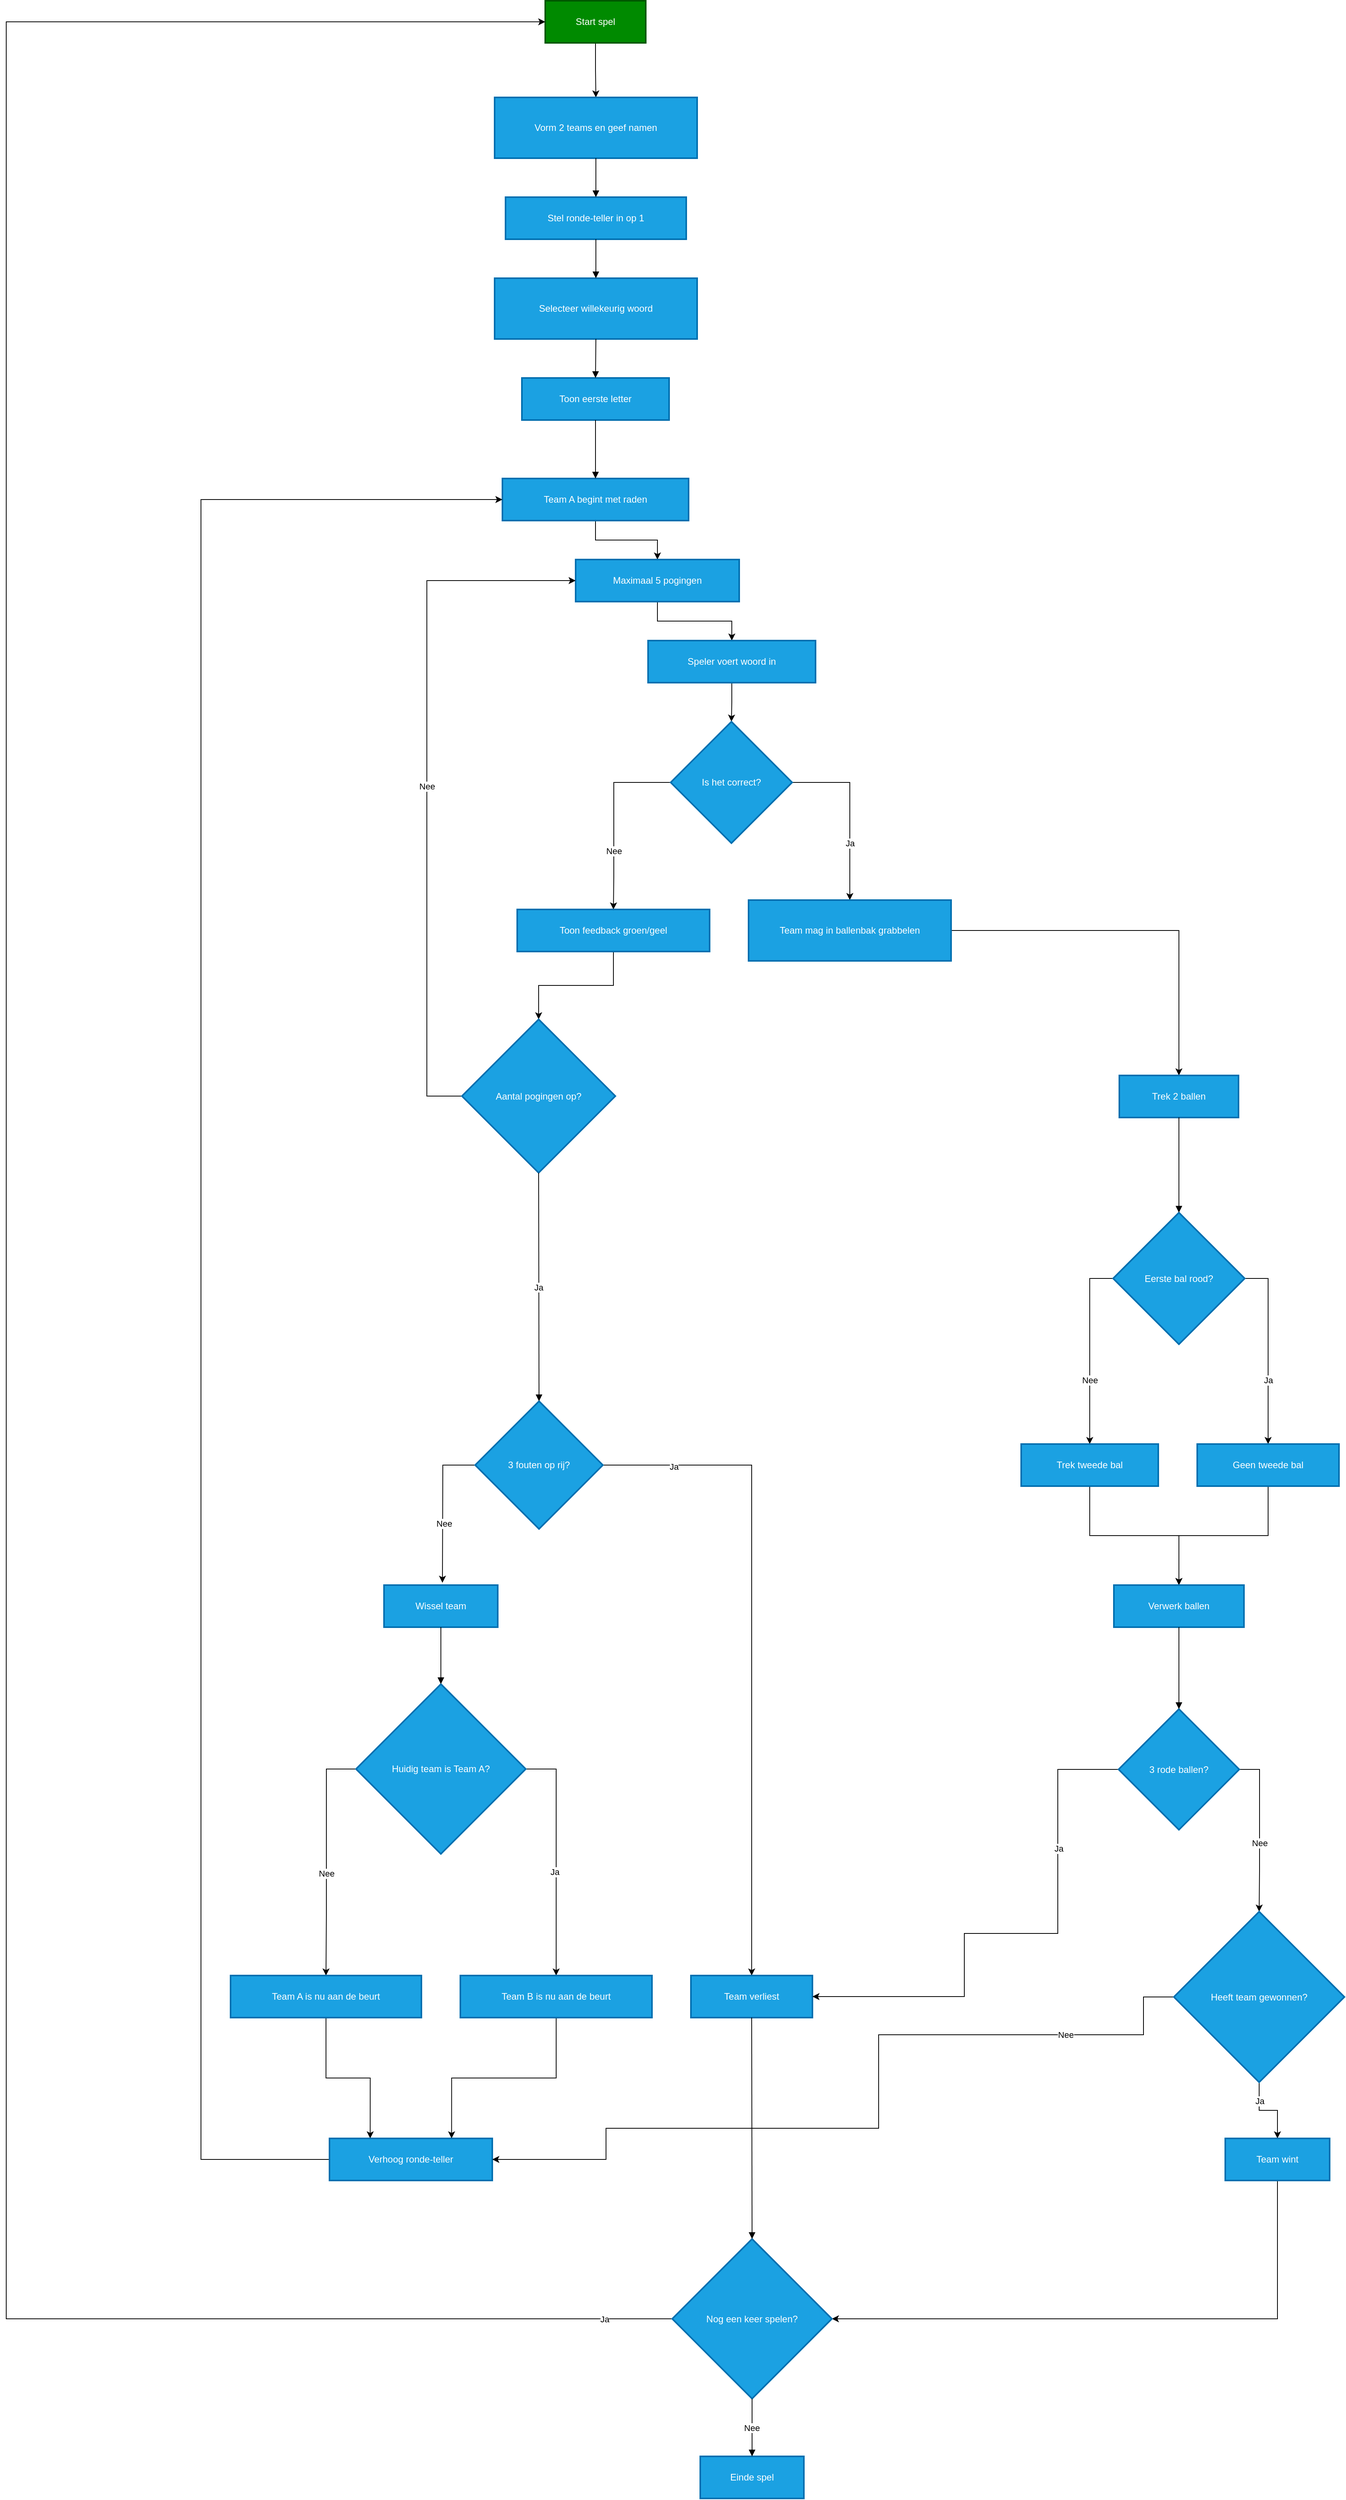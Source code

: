 <mxfile version="27.1.6">
  <diagram name="Pagina-1" id="VRjLG4jQv8QDYH_ADrdx">
    <mxGraphModel dx="5704" dy="4309" grid="1" gridSize="10" guides="1" tooltips="1" connect="1" arrows="1" fold="1" page="1" pageScale="1" pageWidth="827" pageHeight="1169" math="0" shadow="0">
      <root>
        <mxCell id="0" />
        <mxCell id="1" parent="0" />
        <mxCell id="CqXHPoV8kdmbGFH2dtoZ-67" value="Ja" style="curved=1;startArrow=none;endArrow=block;exitX=0;exitY=0.39;entryX=0;entryY=0.72;rounded=0;" edge="1" parent="1">
          <mxGeometry relative="1" as="geometry">
            <Array as="points">
              <mxPoint x="600" y="1839" />
              <mxPoint x="600" y="-461" />
            </Array>
            <mxPoint x="821" y="-501.12" as="targetPoint" />
          </mxGeometry>
        </mxCell>
        <mxCell id="CqXHPoV8kdmbGFH2dtoZ-133" value="" style="edgeStyle=orthogonalEdgeStyle;rounded=0;orthogonalLoop=1;jettySize=auto;html=1;" edge="1" parent="1" source="CqXHPoV8kdmbGFH2dtoZ-68" target="CqXHPoV8kdmbGFH2dtoZ-69">
          <mxGeometry relative="1" as="geometry" />
        </mxCell>
        <mxCell id="CqXHPoV8kdmbGFH2dtoZ-68" value="Start spel" style="whiteSpace=wrap;strokeWidth=2;fillColor=#008a00;fontColor=#ffffff;strokeColor=#005700;" vertex="1" parent="1">
          <mxGeometry x="1042" y="-1020" width="129" height="54" as="geometry" />
        </mxCell>
        <mxCell id="CqXHPoV8kdmbGFH2dtoZ-69" value="Vorm 2 teams en geef namen" style="whiteSpace=wrap;strokeWidth=2;fillColor=light-dark(#1BA1E2,#00B8C4);fontColor=#ffffff;strokeColor=light-dark(#006EAF,#004B52);" vertex="1" parent="1">
          <mxGeometry x="977" y="-896" width="260" height="78" as="geometry" />
        </mxCell>
        <mxCell id="CqXHPoV8kdmbGFH2dtoZ-70" value="Stel ronde-teller in op 1" style="whiteSpace=wrap;strokeWidth=2;fillColor=light-dark(#1BA1E2,#00B8C4);fontColor=#ffffff;strokeColor=light-dark(#006EAF,#004B52);" vertex="1" parent="1">
          <mxGeometry x="991" y="-768" width="232" height="54" as="geometry" />
        </mxCell>
        <mxCell id="CqXHPoV8kdmbGFH2dtoZ-71" value="Selecteer willekeurig woord" style="whiteSpace=wrap;strokeWidth=2;fillColor=light-dark(#1BA1E2,#00B8C4);fontColor=#ffffff;strokeColor=light-dark(#006EAF,#004B52);" vertex="1" parent="1">
          <mxGeometry x="977" y="-664" width="260" height="78" as="geometry" />
        </mxCell>
        <mxCell id="CqXHPoV8kdmbGFH2dtoZ-72" value="Toon eerste letter" style="whiteSpace=wrap;strokeWidth=2;fillColor=light-dark(#1BA1E2,#00B8C4);fontColor=#ffffff;strokeColor=light-dark(#006EAF,#004B52);" vertex="1" parent="1">
          <mxGeometry x="1012" y="-536" width="189" height="54" as="geometry" />
        </mxCell>
        <mxCell id="CqXHPoV8kdmbGFH2dtoZ-134" value="" style="edgeStyle=orthogonalEdgeStyle;rounded=0;orthogonalLoop=1;jettySize=auto;html=1;" edge="1" parent="1" source="CqXHPoV8kdmbGFH2dtoZ-73" target="CqXHPoV8kdmbGFH2dtoZ-74">
          <mxGeometry relative="1" as="geometry" />
        </mxCell>
        <mxCell id="CqXHPoV8kdmbGFH2dtoZ-73" value="Team A begint met raden" style="whiteSpace=wrap;strokeWidth=2;fillColor=light-dark(#1BA1E2,#00B8C4);fontColor=#ffffff;strokeColor=light-dark(#006EAF,#004B52);" vertex="1" parent="1">
          <mxGeometry x="987" y="-407" width="239" height="54" as="geometry" />
        </mxCell>
        <mxCell id="CqXHPoV8kdmbGFH2dtoZ-135" value="" style="edgeStyle=orthogonalEdgeStyle;rounded=0;orthogonalLoop=1;jettySize=auto;html=1;" edge="1" parent="1" source="CqXHPoV8kdmbGFH2dtoZ-74" target="CqXHPoV8kdmbGFH2dtoZ-75">
          <mxGeometry relative="1" as="geometry" />
        </mxCell>
        <mxCell id="CqXHPoV8kdmbGFH2dtoZ-74" value="Maximaal 5 pogingen" style="whiteSpace=wrap;strokeWidth=2;fillColor=light-dark(#1BA1E2,#00B8C4);fontColor=#ffffff;strokeColor=light-dark(#006EAF,#004B52);" vertex="1" parent="1">
          <mxGeometry x="1081" y="-303" width="210" height="54" as="geometry" />
        </mxCell>
        <mxCell id="CqXHPoV8kdmbGFH2dtoZ-136" value="" style="edgeStyle=orthogonalEdgeStyle;rounded=0;orthogonalLoop=1;jettySize=auto;html=1;" edge="1" parent="1" source="CqXHPoV8kdmbGFH2dtoZ-75" target="CqXHPoV8kdmbGFH2dtoZ-76">
          <mxGeometry relative="1" as="geometry" />
        </mxCell>
        <mxCell id="CqXHPoV8kdmbGFH2dtoZ-75" value="Speler voert woord in" style="whiteSpace=wrap;strokeWidth=2;fillColor=light-dark(#1BA1E2,#00B8C4);fontColor=#ffffff;strokeColor=light-dark(#006EAF,#004B52);" vertex="1" parent="1">
          <mxGeometry x="1174" y="-199" width="215" height="54" as="geometry" />
        </mxCell>
        <mxCell id="CqXHPoV8kdmbGFH2dtoZ-137" style="edgeStyle=orthogonalEdgeStyle;rounded=0;orthogonalLoop=1;jettySize=auto;html=1;exitX=1;exitY=1;exitDx=0;exitDy=0;" edge="1" parent="1" source="CqXHPoV8kdmbGFH2dtoZ-76" target="CqXHPoV8kdmbGFH2dtoZ-77">
          <mxGeometry relative="1" as="geometry">
            <Array as="points">
              <mxPoint x="1320" y="-17" />
              <mxPoint x="1433" y="-17" />
            </Array>
          </mxGeometry>
        </mxCell>
        <mxCell id="CqXHPoV8kdmbGFH2dtoZ-138" value="&lt;font style=&quot;vertical-align: inherit;&quot;&gt;&lt;font style=&quot;vertical-align: inherit;&quot;&gt;Ja&lt;/font&gt;&lt;/font&gt;" style="edgeLabel;html=1;align=center;verticalAlign=middle;resizable=0;points=[];" vertex="1" connectable="0" parent="CqXHPoV8kdmbGFH2dtoZ-137">
          <mxGeometry x="0.344" y="-2" relative="1" as="geometry">
            <mxPoint x="2" y="26" as="offset" />
          </mxGeometry>
        </mxCell>
        <mxCell id="CqXHPoV8kdmbGFH2dtoZ-139" style="edgeStyle=orthogonalEdgeStyle;rounded=0;orthogonalLoop=1;jettySize=auto;html=1;entryX=0.5;entryY=0;entryDx=0;entryDy=0;" edge="1" parent="1" source="CqXHPoV8kdmbGFH2dtoZ-76" target="CqXHPoV8kdmbGFH2dtoZ-78">
          <mxGeometry relative="1" as="geometry">
            <Array as="points">
              <mxPoint x="1130" y="-17" />
              <mxPoint x="1130" y="104" />
            </Array>
          </mxGeometry>
        </mxCell>
        <mxCell id="CqXHPoV8kdmbGFH2dtoZ-140" value="&lt;font style=&quot;vertical-align: inherit;&quot;&gt;&lt;font style=&quot;vertical-align: inherit;&quot;&gt;Nee&lt;/font&gt;&lt;/font&gt;" style="edgeLabel;html=1;align=center;verticalAlign=middle;resizable=0;points=[];" vertex="1" connectable="0" parent="CqXHPoV8kdmbGFH2dtoZ-139">
          <mxGeometry x="0.5" y="1" relative="1" as="geometry">
            <mxPoint x="-1" y="-17" as="offset" />
          </mxGeometry>
        </mxCell>
        <mxCell id="CqXHPoV8kdmbGFH2dtoZ-76" value="Is het correct?" style="rhombus;strokeWidth=2;whiteSpace=wrap;fillColor=#1ba1e2;fontColor=#ffffff;strokeColor=#006EAF;" vertex="1" parent="1">
          <mxGeometry x="1203" y="-95" width="156" height="156" as="geometry" />
        </mxCell>
        <mxCell id="CqXHPoV8kdmbGFH2dtoZ-142" style="edgeStyle=orthogonalEdgeStyle;rounded=0;orthogonalLoop=1;jettySize=auto;html=1;" edge="1" parent="1" source="CqXHPoV8kdmbGFH2dtoZ-77" target="CqXHPoV8kdmbGFH2dtoZ-87">
          <mxGeometry relative="1" as="geometry" />
        </mxCell>
        <mxCell id="CqXHPoV8kdmbGFH2dtoZ-77" value="Team mag in ballenbak grabbelen" style="whiteSpace=wrap;strokeWidth=2;fillColor=light-dark(#1BA1E2,#00B8C4);fontColor=#ffffff;strokeColor=light-dark(#006EAF,#004B52);" vertex="1" parent="1">
          <mxGeometry x="1303" y="134" width="260" height="78" as="geometry" />
        </mxCell>
        <mxCell id="CqXHPoV8kdmbGFH2dtoZ-143" style="edgeStyle=orthogonalEdgeStyle;rounded=0;orthogonalLoop=1;jettySize=auto;html=1;entryX=0.5;entryY=0;entryDx=0;entryDy=0;" edge="1" parent="1" source="CqXHPoV8kdmbGFH2dtoZ-78" target="CqXHPoV8kdmbGFH2dtoZ-79">
          <mxGeometry relative="1" as="geometry" />
        </mxCell>
        <mxCell id="CqXHPoV8kdmbGFH2dtoZ-78" value="Toon feedback groen/geel" style="whiteSpace=wrap;strokeWidth=2;fillColor=light-dark(#1BA1E2,#00B8C4);fontColor=#ffffff;strokeColor=light-dark(#006EAF,#004B52);" vertex="1" parent="1">
          <mxGeometry x="1006" y="146" width="247" height="54" as="geometry" />
        </mxCell>
        <mxCell id="CqXHPoV8kdmbGFH2dtoZ-144" style="edgeStyle=orthogonalEdgeStyle;rounded=0;orthogonalLoop=1;jettySize=auto;html=1;entryX=0;entryY=0.5;entryDx=0;entryDy=0;exitX=0;exitY=0.5;exitDx=0;exitDy=0;" edge="1" parent="1" source="CqXHPoV8kdmbGFH2dtoZ-79" target="CqXHPoV8kdmbGFH2dtoZ-74">
          <mxGeometry relative="1" as="geometry">
            <mxPoint x="930" y="380" as="sourcePoint" />
            <Array as="points">
              <mxPoint x="890" y="385" />
              <mxPoint x="890" y="-276" />
            </Array>
          </mxGeometry>
        </mxCell>
        <mxCell id="CqXHPoV8kdmbGFH2dtoZ-145" value="&lt;font style=&quot;vertical-align: inherit;&quot;&gt;&lt;font style=&quot;vertical-align: inherit;&quot;&gt;Nee&lt;/font&gt;&lt;/font&gt;" style="edgeLabel;html=1;align=center;verticalAlign=middle;resizable=0;points=[];" vertex="1" connectable="0" parent="CqXHPoV8kdmbGFH2dtoZ-144">
          <mxGeometry x="-0.013" relative="1" as="geometry">
            <mxPoint as="offset" />
          </mxGeometry>
        </mxCell>
        <mxCell id="CqXHPoV8kdmbGFH2dtoZ-79" value="Aantal pogingen op?" style="rhombus;strokeWidth=2;whiteSpace=wrap;fillColor=#1ba1e2;fontColor=#ffffff;strokeColor=#006EAF;" vertex="1" parent="1">
          <mxGeometry x="935" y="287" width="197" height="197" as="geometry" />
        </mxCell>
        <mxCell id="CqXHPoV8kdmbGFH2dtoZ-161" style="edgeStyle=orthogonalEdgeStyle;rounded=0;orthogonalLoop=1;jettySize=auto;html=1;entryX=0.5;entryY=0;entryDx=0;entryDy=0;" edge="1" parent="1" source="CqXHPoV8kdmbGFH2dtoZ-80" target="CqXHPoV8kdmbGFH2dtoZ-81">
          <mxGeometry relative="1" as="geometry" />
        </mxCell>
        <mxCell id="CqXHPoV8kdmbGFH2dtoZ-162" value="Ja" style="edgeLabel;html=1;align=center;verticalAlign=middle;resizable=0;points=[];" vertex="1" connectable="0" parent="CqXHPoV8kdmbGFH2dtoZ-161">
          <mxGeometry x="-0.786" y="-2" relative="1" as="geometry">
            <mxPoint as="offset" />
          </mxGeometry>
        </mxCell>
        <mxCell id="CqXHPoV8kdmbGFH2dtoZ-163" style="edgeStyle=orthogonalEdgeStyle;rounded=0;orthogonalLoop=1;jettySize=auto;html=1;" edge="1" parent="1" source="CqXHPoV8kdmbGFH2dtoZ-80">
          <mxGeometry relative="1" as="geometry">
            <mxPoint x="910" y="1010" as="targetPoint" />
          </mxGeometry>
        </mxCell>
        <mxCell id="CqXHPoV8kdmbGFH2dtoZ-164" value="Nee" style="edgeLabel;html=1;align=center;verticalAlign=middle;resizable=0;points=[];" vertex="1" connectable="0" parent="CqXHPoV8kdmbGFH2dtoZ-163">
          <mxGeometry x="0.205" y="1" relative="1" as="geometry">
            <mxPoint as="offset" />
          </mxGeometry>
        </mxCell>
        <mxCell id="CqXHPoV8kdmbGFH2dtoZ-80" value="3 fouten op rij?" style="rhombus;strokeWidth=2;whiteSpace=wrap;fillColor=#1ba1e2;fontColor=#ffffff;strokeColor=#006EAF;" vertex="1" parent="1">
          <mxGeometry x="952" y="777" width="164" height="164" as="geometry" />
        </mxCell>
        <mxCell id="CqXHPoV8kdmbGFH2dtoZ-81" value="Team verliest" style="whiteSpace=wrap;strokeWidth=2;fillColor=light-dark(#1BA1E2,#00B8C4);fontColor=#ffffff;strokeColor=light-dark(#006EAF,#004B52);" vertex="1" parent="1">
          <mxGeometry x="1229" y="1514" width="156" height="54" as="geometry" />
        </mxCell>
        <mxCell id="CqXHPoV8kdmbGFH2dtoZ-82" value="Wissel team" style="whiteSpace=wrap;strokeWidth=2;fillColor=light-dark(#1BA1E2,#00B8C4);fontColor=#ffffff;strokeColor=light-dark(#006EAF,#004B52);" vertex="1" parent="1">
          <mxGeometry x="835" y="1013" width="146" height="54" as="geometry" />
        </mxCell>
        <mxCell id="CqXHPoV8kdmbGFH2dtoZ-165" style="edgeStyle=orthogonalEdgeStyle;rounded=0;orthogonalLoop=1;jettySize=auto;html=1;" edge="1" parent="1" source="CqXHPoV8kdmbGFH2dtoZ-83" target="CqXHPoV8kdmbGFH2dtoZ-84">
          <mxGeometry relative="1" as="geometry">
            <Array as="points">
              <mxPoint x="1056" y="1249" />
            </Array>
          </mxGeometry>
        </mxCell>
        <mxCell id="CqXHPoV8kdmbGFH2dtoZ-166" value="Ja" style="edgeLabel;html=1;align=center;verticalAlign=middle;resizable=0;points=[];" vertex="1" connectable="0" parent="CqXHPoV8kdmbGFH2dtoZ-165">
          <mxGeometry x="0.121" y="-2" relative="1" as="geometry">
            <mxPoint as="offset" />
          </mxGeometry>
        </mxCell>
        <mxCell id="CqXHPoV8kdmbGFH2dtoZ-167" style="edgeStyle=orthogonalEdgeStyle;rounded=0;orthogonalLoop=1;jettySize=auto;html=1;entryX=0.5;entryY=0;entryDx=0;entryDy=0;" edge="1" parent="1" source="CqXHPoV8kdmbGFH2dtoZ-83" target="CqXHPoV8kdmbGFH2dtoZ-85">
          <mxGeometry relative="1" as="geometry">
            <Array as="points">
              <mxPoint x="761" y="1249" />
              <mxPoint x="761" y="1436" />
            </Array>
          </mxGeometry>
        </mxCell>
        <mxCell id="CqXHPoV8kdmbGFH2dtoZ-168" value="Nee" style="edgeLabel;html=1;align=center;verticalAlign=middle;resizable=0;points=[];" vertex="1" connectable="0" parent="CqXHPoV8kdmbGFH2dtoZ-167">
          <mxGeometry x="0.129" relative="1" as="geometry">
            <mxPoint as="offset" />
          </mxGeometry>
        </mxCell>
        <mxCell id="CqXHPoV8kdmbGFH2dtoZ-83" value="Huidig team is Team A?" style="rhombus;strokeWidth=2;whiteSpace=wrap;fillColor=#1ba1e2;fontColor=#ffffff;strokeColor=#006EAF;" vertex="1" parent="1">
          <mxGeometry x="799" y="1140" width="218" height="218" as="geometry" />
        </mxCell>
        <mxCell id="CqXHPoV8kdmbGFH2dtoZ-171" style="edgeStyle=orthogonalEdgeStyle;rounded=0;orthogonalLoop=1;jettySize=auto;html=1;entryX=0.75;entryY=0;entryDx=0;entryDy=0;" edge="1" parent="1" source="CqXHPoV8kdmbGFH2dtoZ-84" target="CqXHPoV8kdmbGFH2dtoZ-86">
          <mxGeometry relative="1" as="geometry" />
        </mxCell>
        <mxCell id="CqXHPoV8kdmbGFH2dtoZ-84" value="Team B is nu aan de beurt" style="whiteSpace=wrap;strokeWidth=2;fillColor=light-dark(#1BA1E2,#00B8C4);fontColor=#ffffff;strokeColor=light-dark(#006EAF,#004B52);" vertex="1" parent="1">
          <mxGeometry x="933" y="1514" width="246" height="54" as="geometry" />
        </mxCell>
        <mxCell id="CqXHPoV8kdmbGFH2dtoZ-172" style="edgeStyle=orthogonalEdgeStyle;rounded=0;orthogonalLoop=1;jettySize=auto;html=1;entryX=0.25;entryY=0;entryDx=0;entryDy=0;" edge="1" parent="1" source="CqXHPoV8kdmbGFH2dtoZ-85" target="CqXHPoV8kdmbGFH2dtoZ-86">
          <mxGeometry relative="1" as="geometry" />
        </mxCell>
        <mxCell id="CqXHPoV8kdmbGFH2dtoZ-85" value="Team A is nu aan de beurt" style="whiteSpace=wrap;strokeWidth=2;fillColor=light-dark(#1BA1E2,#00B8C4);fontColor=#ffffff;strokeColor=light-dark(#006EAF,#004B52);" vertex="1" parent="1">
          <mxGeometry x="638" y="1514" width="245" height="54" as="geometry" />
        </mxCell>
        <mxCell id="CqXHPoV8kdmbGFH2dtoZ-173" style="edgeStyle=orthogonalEdgeStyle;rounded=0;orthogonalLoop=1;jettySize=auto;html=1;exitX=0;exitY=0.5;exitDx=0;exitDy=0;entryX=0;entryY=0.5;entryDx=0;entryDy=0;" edge="1" parent="1" source="CqXHPoV8kdmbGFH2dtoZ-86" target="CqXHPoV8kdmbGFH2dtoZ-73">
          <mxGeometry relative="1" as="geometry">
            <Array as="points">
              <mxPoint x="600" y="1750" />
              <mxPoint x="600" y="-380" />
            </Array>
          </mxGeometry>
        </mxCell>
        <mxCell id="CqXHPoV8kdmbGFH2dtoZ-86" value="Verhoog ronde-teller" style="whiteSpace=wrap;strokeWidth=2;fillColor=light-dark(#1BA1E2,#00B8C4);fontColor=#ffffff;strokeColor=light-dark(#006EAF,#004B52);" vertex="1" parent="1">
          <mxGeometry x="765" y="1723" width="209" height="54" as="geometry" />
        </mxCell>
        <mxCell id="CqXHPoV8kdmbGFH2dtoZ-87" value="Trek 2 ballen" style="whiteSpace=wrap;strokeWidth=2;fillColor=light-dark(#1BA1E2,#00B8C4);fontColor=#ffffff;strokeColor=light-dark(#006EAF,#004B52);" vertex="1" parent="1">
          <mxGeometry x="1779" y="359" width="153" height="54" as="geometry" />
        </mxCell>
        <mxCell id="CqXHPoV8kdmbGFH2dtoZ-146" style="edgeStyle=orthogonalEdgeStyle;rounded=0;orthogonalLoop=1;jettySize=auto;html=1;entryX=0.5;entryY=0;entryDx=0;entryDy=0;" edge="1" parent="1" source="CqXHPoV8kdmbGFH2dtoZ-88" target="CqXHPoV8kdmbGFH2dtoZ-89">
          <mxGeometry relative="1" as="geometry">
            <Array as="points">
              <mxPoint x="1970" y="620" />
            </Array>
          </mxGeometry>
        </mxCell>
        <mxCell id="CqXHPoV8kdmbGFH2dtoZ-147" value="&lt;font style=&quot;vertical-align: inherit;&quot;&gt;&lt;font style=&quot;vertical-align: inherit;&quot;&gt;Ja&lt;/font&gt;&lt;/font&gt;" style="edgeLabel;html=1;align=center;verticalAlign=middle;resizable=0;points=[];" vertex="1" connectable="0" parent="CqXHPoV8kdmbGFH2dtoZ-146">
          <mxGeometry x="0.035" y="-1" relative="1" as="geometry">
            <mxPoint x="1" y="35" as="offset" />
          </mxGeometry>
        </mxCell>
        <mxCell id="CqXHPoV8kdmbGFH2dtoZ-148" style="edgeStyle=orthogonalEdgeStyle;rounded=0;orthogonalLoop=1;jettySize=auto;html=1;exitX=0;exitY=0.5;exitDx=0;exitDy=0;entryX=0.5;entryY=0;entryDx=0;entryDy=0;" edge="1" parent="1" source="CqXHPoV8kdmbGFH2dtoZ-88" target="CqXHPoV8kdmbGFH2dtoZ-90">
          <mxGeometry relative="1" as="geometry" />
        </mxCell>
        <mxCell id="CqXHPoV8kdmbGFH2dtoZ-149" value="&lt;font style=&quot;vertical-align: inherit;&quot;&gt;&lt;font style=&quot;vertical-align: inherit;&quot;&gt;Nee&lt;/font&gt;&lt;/font&gt;" style="edgeLabel;html=1;align=center;verticalAlign=middle;resizable=0;points=[];" vertex="1" connectable="0" parent="CqXHPoV8kdmbGFH2dtoZ-148">
          <mxGeometry x="0.324" relative="1" as="geometry">
            <mxPoint as="offset" />
          </mxGeometry>
        </mxCell>
        <mxCell id="CqXHPoV8kdmbGFH2dtoZ-88" value="Eerste bal rood?" style="rhombus;strokeWidth=2;whiteSpace=wrap;fillColor=#1ba1e2;fontColor=#ffffff;strokeColor=#006EAF;" vertex="1" parent="1">
          <mxGeometry x="1771" y="535" width="169" height="169" as="geometry" />
        </mxCell>
        <mxCell id="CqXHPoV8kdmbGFH2dtoZ-150" style="edgeStyle=orthogonalEdgeStyle;rounded=0;orthogonalLoop=1;jettySize=auto;html=1;" edge="1" parent="1" source="CqXHPoV8kdmbGFH2dtoZ-89" target="CqXHPoV8kdmbGFH2dtoZ-91">
          <mxGeometry relative="1" as="geometry" />
        </mxCell>
        <mxCell id="CqXHPoV8kdmbGFH2dtoZ-89" value="Geen tweede bal" style="whiteSpace=wrap;strokeWidth=2;fillColor=light-dark(#1BA1E2,#00B8C4);fontColor=#ffffff;strokeColor=light-dark(#006EAF,#004B52);" vertex="1" parent="1">
          <mxGeometry x="1879" y="832" width="182" height="54" as="geometry" />
        </mxCell>
        <mxCell id="CqXHPoV8kdmbGFH2dtoZ-151" style="edgeStyle=orthogonalEdgeStyle;rounded=0;orthogonalLoop=1;jettySize=auto;html=1;" edge="1" parent="1" source="CqXHPoV8kdmbGFH2dtoZ-90" target="CqXHPoV8kdmbGFH2dtoZ-91">
          <mxGeometry relative="1" as="geometry" />
        </mxCell>
        <mxCell id="CqXHPoV8kdmbGFH2dtoZ-90" value="Trek tweede bal" style="whiteSpace=wrap;strokeWidth=2;fillColor=light-dark(#1BA1E2,#00B8C4);fontColor=#ffffff;strokeColor=light-dark(#006EAF,#004B52);" vertex="1" parent="1">
          <mxGeometry x="1653" y="832" width="176" height="54" as="geometry" />
        </mxCell>
        <mxCell id="CqXHPoV8kdmbGFH2dtoZ-91" value="Verwerk ballen" style="whiteSpace=wrap;strokeWidth=2;fillColor=light-dark(#1BA1E2,#00B8C4);fontColor=#ffffff;strokeColor=light-dark(#006EAF,#004B52);" vertex="1" parent="1">
          <mxGeometry x="1772" y="1013" width="167" height="54" as="geometry" />
        </mxCell>
        <mxCell id="CqXHPoV8kdmbGFH2dtoZ-152" style="edgeStyle=orthogonalEdgeStyle;rounded=0;orthogonalLoop=1;jettySize=auto;html=1;entryX=0.5;entryY=0;entryDx=0;entryDy=0;" edge="1" parent="1" source="CqXHPoV8kdmbGFH2dtoZ-92" target="CqXHPoV8kdmbGFH2dtoZ-93">
          <mxGeometry relative="1" as="geometry">
            <Array as="points">
              <mxPoint x="1959" y="1250" />
              <mxPoint x="1959" y="1380" />
            </Array>
          </mxGeometry>
        </mxCell>
        <mxCell id="CqXHPoV8kdmbGFH2dtoZ-153" value="&lt;font style=&quot;vertical-align: inherit;&quot;&gt;&lt;font style=&quot;vertical-align: inherit;&quot;&gt;Nee&lt;/font&gt;&lt;/font&gt;" style="edgeLabel;html=1;align=center;verticalAlign=middle;resizable=0;points=[];" vertex="1" connectable="0" parent="CqXHPoV8kdmbGFH2dtoZ-152">
          <mxGeometry x="0.152" relative="1" as="geometry">
            <mxPoint as="offset" />
          </mxGeometry>
        </mxCell>
        <mxCell id="CqXHPoV8kdmbGFH2dtoZ-159" style="edgeStyle=orthogonalEdgeStyle;rounded=0;orthogonalLoop=1;jettySize=auto;html=1;entryX=1;entryY=0.5;entryDx=0;entryDy=0;" edge="1" parent="1" source="CqXHPoV8kdmbGFH2dtoZ-92" target="CqXHPoV8kdmbGFH2dtoZ-81">
          <mxGeometry relative="1" as="geometry">
            <Array as="points">
              <mxPoint x="1700" y="1249" />
              <mxPoint x="1700" y="1460" />
              <mxPoint x="1580" y="1460" />
              <mxPoint x="1580" y="1541" />
            </Array>
          </mxGeometry>
        </mxCell>
        <mxCell id="CqXHPoV8kdmbGFH2dtoZ-160" value="Ja" style="edgeLabel;html=1;align=center;verticalAlign=middle;resizable=0;points=[];" vertex="1" connectable="0" parent="CqXHPoV8kdmbGFH2dtoZ-159">
          <mxGeometry x="-0.476" y="1" relative="1" as="geometry">
            <mxPoint as="offset" />
          </mxGeometry>
        </mxCell>
        <mxCell id="CqXHPoV8kdmbGFH2dtoZ-92" value="3 rode ballen?" style="rhombus;strokeWidth=2;whiteSpace=wrap;fillColor=#1ba1e2;fontColor=#ffffff;strokeColor=#006EAF;" vertex="1" parent="1">
          <mxGeometry x="1778" y="1172" width="155" height="155" as="geometry" />
        </mxCell>
        <mxCell id="CqXHPoV8kdmbGFH2dtoZ-154" style="edgeStyle=orthogonalEdgeStyle;rounded=0;orthogonalLoop=1;jettySize=auto;html=1;" edge="1" parent="1" source="CqXHPoV8kdmbGFH2dtoZ-93" target="CqXHPoV8kdmbGFH2dtoZ-94">
          <mxGeometry relative="1" as="geometry" />
        </mxCell>
        <mxCell id="CqXHPoV8kdmbGFH2dtoZ-155" value="&lt;font style=&quot;vertical-align: inherit;&quot;&gt;&lt;font style=&quot;vertical-align: inherit;&quot;&gt;Ja&lt;/font&gt;&lt;/font&gt;" style="edgeLabel;html=1;align=center;verticalAlign=middle;resizable=0;points=[];" vertex="1" connectable="0" parent="CqXHPoV8kdmbGFH2dtoZ-154">
          <mxGeometry x="-0.512" relative="1" as="geometry">
            <mxPoint as="offset" />
          </mxGeometry>
        </mxCell>
        <mxCell id="CqXHPoV8kdmbGFH2dtoZ-156" style="edgeStyle=orthogonalEdgeStyle;rounded=0;orthogonalLoop=1;jettySize=auto;html=1;entryX=1;entryY=0.5;entryDx=0;entryDy=0;strokeColor=default;exitX=0;exitY=0.5;exitDx=0;exitDy=0;" edge="1" parent="1" source="CqXHPoV8kdmbGFH2dtoZ-93" target="CqXHPoV8kdmbGFH2dtoZ-86">
          <mxGeometry relative="1" as="geometry">
            <Array as="points">
              <mxPoint x="1810" y="1541" />
              <mxPoint x="1810" y="1590" />
              <mxPoint x="1470" y="1590" />
              <mxPoint x="1470" y="1710" />
              <mxPoint x="1120" y="1710" />
              <mxPoint x="1120" y="1750" />
            </Array>
          </mxGeometry>
        </mxCell>
        <mxCell id="CqXHPoV8kdmbGFH2dtoZ-157" value="Nee" style="edgeLabel;html=1;align=center;verticalAlign=middle;resizable=0;points=[];" vertex="1" connectable="0" parent="CqXHPoV8kdmbGFH2dtoZ-156">
          <mxGeometry x="0.133" y="1" relative="1" as="geometry">
            <mxPoint x="306" y="-121" as="offset" />
          </mxGeometry>
        </mxCell>
        <mxCell id="CqXHPoV8kdmbGFH2dtoZ-93" value="Heeft team gewonnen?" style="rhombus;strokeWidth=2;whiteSpace=wrap;fillColor=#1ba1e2;fontColor=#ffffff;strokeColor=#006EAF;" vertex="1" parent="1">
          <mxGeometry x="1849" y="1432" width="219" height="219" as="geometry" />
        </mxCell>
        <mxCell id="CqXHPoV8kdmbGFH2dtoZ-158" style="edgeStyle=orthogonalEdgeStyle;rounded=0;orthogonalLoop=1;jettySize=auto;html=1;entryX=1;entryY=0.5;entryDx=0;entryDy=0;" edge="1" parent="1" source="CqXHPoV8kdmbGFH2dtoZ-94" target="CqXHPoV8kdmbGFH2dtoZ-95">
          <mxGeometry relative="1" as="geometry">
            <Array as="points">
              <mxPoint x="1982" y="1955" />
            </Array>
          </mxGeometry>
        </mxCell>
        <mxCell id="CqXHPoV8kdmbGFH2dtoZ-94" value="Team wint" style="whiteSpace=wrap;strokeWidth=2;fillColor=light-dark(#1BA1E2,#00B8C4);fontColor=#ffffff;strokeColor=light-dark(#006EAF,#004B52);" vertex="1" parent="1">
          <mxGeometry x="1915" y="1723" width="134" height="54" as="geometry" />
        </mxCell>
        <mxCell id="CqXHPoV8kdmbGFH2dtoZ-169" style="edgeStyle=orthogonalEdgeStyle;rounded=0;orthogonalLoop=1;jettySize=auto;html=1;exitX=0;exitY=0.5;exitDx=0;exitDy=0;entryX=0;entryY=0.5;entryDx=0;entryDy=0;" edge="1" parent="1" source="CqXHPoV8kdmbGFH2dtoZ-95" target="CqXHPoV8kdmbGFH2dtoZ-68">
          <mxGeometry relative="1" as="geometry">
            <Array as="points">
              <mxPoint x="350" y="1955" />
              <mxPoint x="350" y="-993" />
            </Array>
          </mxGeometry>
        </mxCell>
        <mxCell id="CqXHPoV8kdmbGFH2dtoZ-170" value="Ja" style="edgeLabel;html=1;align=center;verticalAlign=middle;resizable=0;points=[];" vertex="1" connectable="0" parent="CqXHPoV8kdmbGFH2dtoZ-169">
          <mxGeometry x="-0.961" relative="1" as="geometry">
            <mxPoint as="offset" />
          </mxGeometry>
        </mxCell>
        <mxCell id="CqXHPoV8kdmbGFH2dtoZ-95" value="Nog een keer spelen?" style="rhombus;strokeWidth=2;whiteSpace=wrap;fillColor=#1ba1e2;fontColor=#ffffff;strokeColor=#006EAF;" vertex="1" parent="1">
          <mxGeometry x="1205" y="1852" width="205" height="205" as="geometry" />
        </mxCell>
        <mxCell id="CqXHPoV8kdmbGFH2dtoZ-96" value="Einde spel" style="whiteSpace=wrap;strokeWidth=2;fillColor=light-dark(#1BA1E2,#FF9281);fontColor=#ffffff;strokeColor=light-dark(#006EAF,#A65F55);" vertex="1" parent="1">
          <mxGeometry x="1241" y="2131" width="133" height="54" as="geometry" />
        </mxCell>
        <mxCell id="CqXHPoV8kdmbGFH2dtoZ-98" value="" style="curved=1;startArrow=none;endArrow=block;exitX=0.5;exitY=1;entryX=0.5;entryY=0;rounded=0;" edge="1" parent="1" source="CqXHPoV8kdmbGFH2dtoZ-69" target="CqXHPoV8kdmbGFH2dtoZ-70">
          <mxGeometry relative="1" as="geometry">
            <Array as="points" />
          </mxGeometry>
        </mxCell>
        <mxCell id="CqXHPoV8kdmbGFH2dtoZ-99" value="" style="curved=1;startArrow=none;endArrow=block;exitX=0.5;exitY=1;entryX=0.5;entryY=0;rounded=0;" edge="1" parent="1" source="CqXHPoV8kdmbGFH2dtoZ-70" target="CqXHPoV8kdmbGFH2dtoZ-71">
          <mxGeometry relative="1" as="geometry">
            <Array as="points" />
          </mxGeometry>
        </mxCell>
        <mxCell id="CqXHPoV8kdmbGFH2dtoZ-100" value="" style="curved=1;startArrow=none;endArrow=block;exitX=0.5;exitY=1;entryX=0.5;entryY=0;rounded=0;" edge="1" parent="1" source="CqXHPoV8kdmbGFH2dtoZ-71" target="CqXHPoV8kdmbGFH2dtoZ-72">
          <mxGeometry relative="1" as="geometry">
            <Array as="points" />
          </mxGeometry>
        </mxCell>
        <mxCell id="CqXHPoV8kdmbGFH2dtoZ-101" value="" style="curved=1;startArrow=none;endArrow=block;exitX=0.5;exitY=1;entryX=0.5;entryY=0;rounded=0;" edge="1" parent="1" source="CqXHPoV8kdmbGFH2dtoZ-72" target="CqXHPoV8kdmbGFH2dtoZ-73">
          <mxGeometry relative="1" as="geometry">
            <Array as="points" />
          </mxGeometry>
        </mxCell>
        <mxCell id="CqXHPoV8kdmbGFH2dtoZ-109" value="Ja" style="curved=1;startArrow=none;endArrow=block;exitX=0.5;exitY=1;entryX=0.5;entryY=0;rounded=0;" edge="1" parent="1" source="CqXHPoV8kdmbGFH2dtoZ-79" target="CqXHPoV8kdmbGFH2dtoZ-80">
          <mxGeometry relative="1" as="geometry">
            <Array as="points" />
          </mxGeometry>
        </mxCell>
        <mxCell id="CqXHPoV8kdmbGFH2dtoZ-112" value="" style="curved=1;startArrow=none;endArrow=block;exitX=0.5;exitY=1.01;entryX=0.5;entryY=0;rounded=0;" edge="1" parent="1" source="CqXHPoV8kdmbGFH2dtoZ-82" target="CqXHPoV8kdmbGFH2dtoZ-83">
          <mxGeometry relative="1" as="geometry">
            <Array as="points" />
          </mxGeometry>
        </mxCell>
        <mxCell id="CqXHPoV8kdmbGFH2dtoZ-119" value="" style="curved=1;startArrow=none;endArrow=block;exitX=0.5;exitY=1;entryX=0.5;entryY=0;rounded=0;" edge="1" parent="1" source="CqXHPoV8kdmbGFH2dtoZ-87" target="CqXHPoV8kdmbGFH2dtoZ-88">
          <mxGeometry relative="1" as="geometry">
            <Array as="points" />
          </mxGeometry>
        </mxCell>
        <mxCell id="CqXHPoV8kdmbGFH2dtoZ-124" value="" style="curved=1;startArrow=none;endArrow=block;exitX=0.5;exitY=1.01;entryX=0.5;entryY=0;rounded=0;" edge="1" parent="1" source="CqXHPoV8kdmbGFH2dtoZ-91" target="CqXHPoV8kdmbGFH2dtoZ-92">
          <mxGeometry relative="1" as="geometry">
            <Array as="points" />
          </mxGeometry>
        </mxCell>
        <mxCell id="CqXHPoV8kdmbGFH2dtoZ-130" value="" style="curved=1;startArrow=none;endArrow=block;exitX=0.5;exitY=1;entryX=0.5;entryY=0;rounded=0;" edge="1" parent="1" source="CqXHPoV8kdmbGFH2dtoZ-81" target="CqXHPoV8kdmbGFH2dtoZ-95">
          <mxGeometry relative="1" as="geometry">
            <Array as="points" />
          </mxGeometry>
        </mxCell>
        <mxCell id="CqXHPoV8kdmbGFH2dtoZ-132" value="Nee" style="curved=1;startArrow=none;endArrow=block;exitX=0.5;exitY=1;entryX=0.5;entryY=0;rounded=0;" edge="1" parent="1" source="CqXHPoV8kdmbGFH2dtoZ-95" target="CqXHPoV8kdmbGFH2dtoZ-96">
          <mxGeometry relative="1" as="geometry">
            <Array as="points" />
          </mxGeometry>
        </mxCell>
      </root>
    </mxGraphModel>
  </diagram>
</mxfile>
